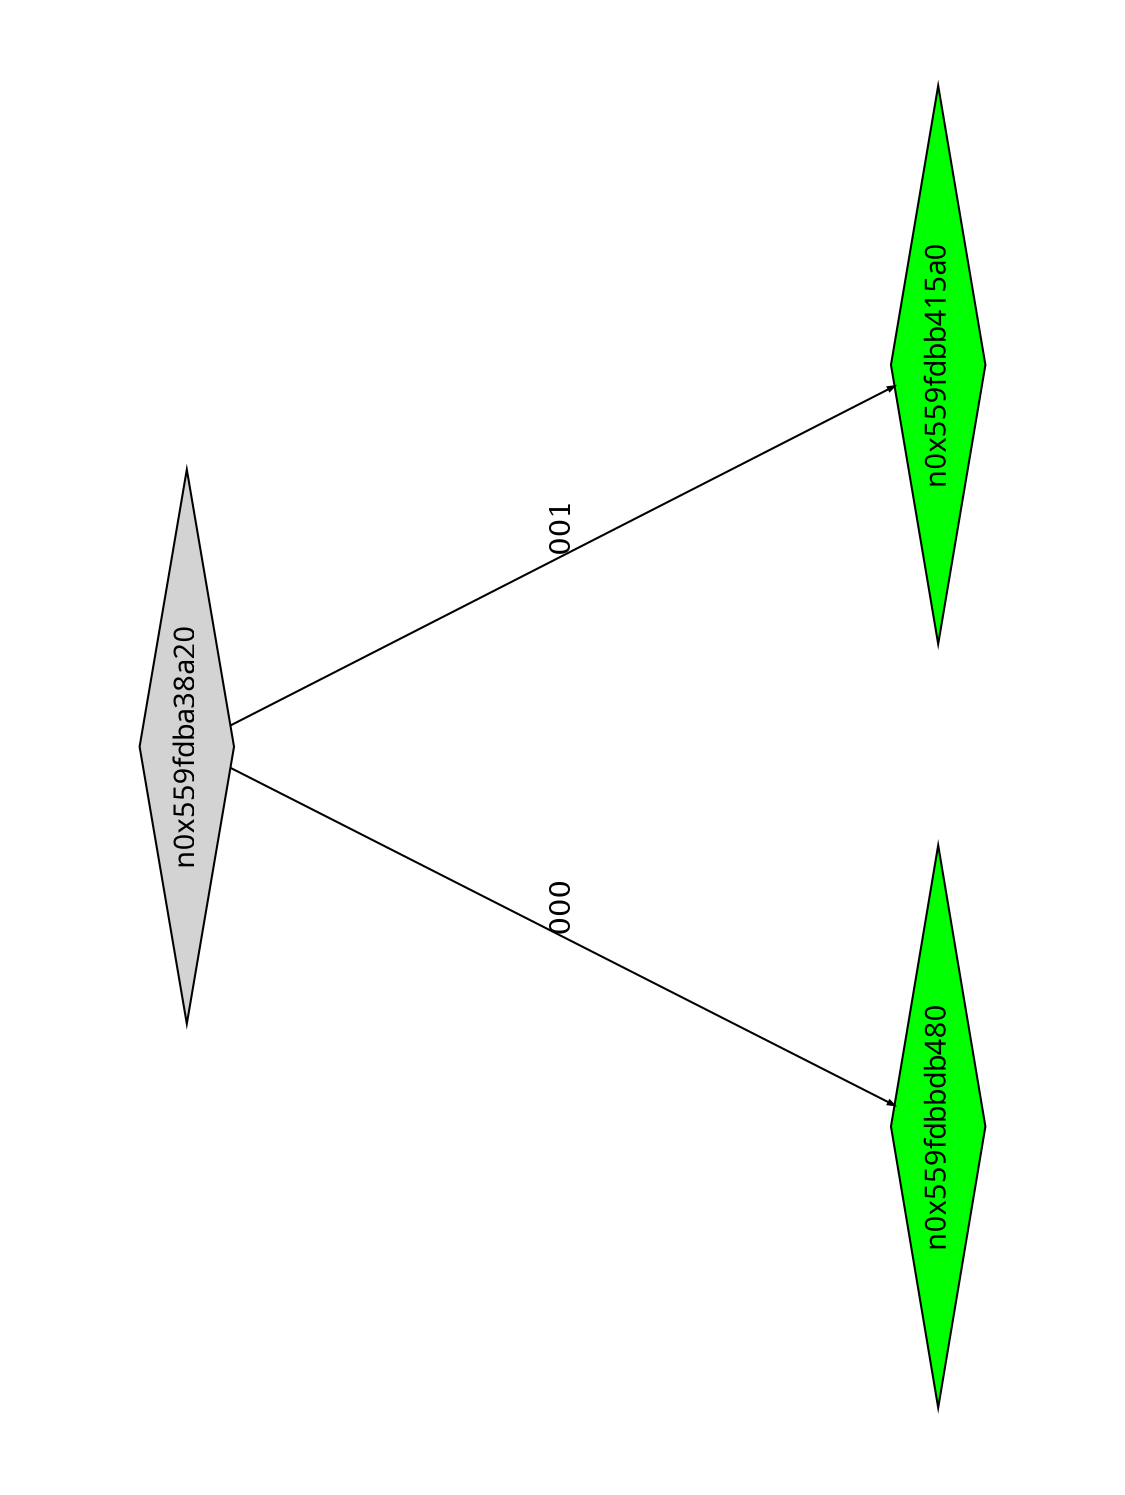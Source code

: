 digraph G {
	size="10,7.5";
	ratio=fill;
	rotate=90;
	center = "true";
	node [style="filled",width=.1,height=.1,fontname="Terminus"]
	edge [arrowsize=.3]
	n0x559fdba38a20 [shape=diamond];
	n0x559fdba38a20 -> n0x559fdbbdb480 [label=000];
	n0x559fdba38a20 -> n0x559fdbb415a0 [label=001];
	n0x559fdbb415a0 [shape=diamond,fillcolor=green];
	n0x559fdbbdb480 [shape=diamond,fillcolor=green];
}
